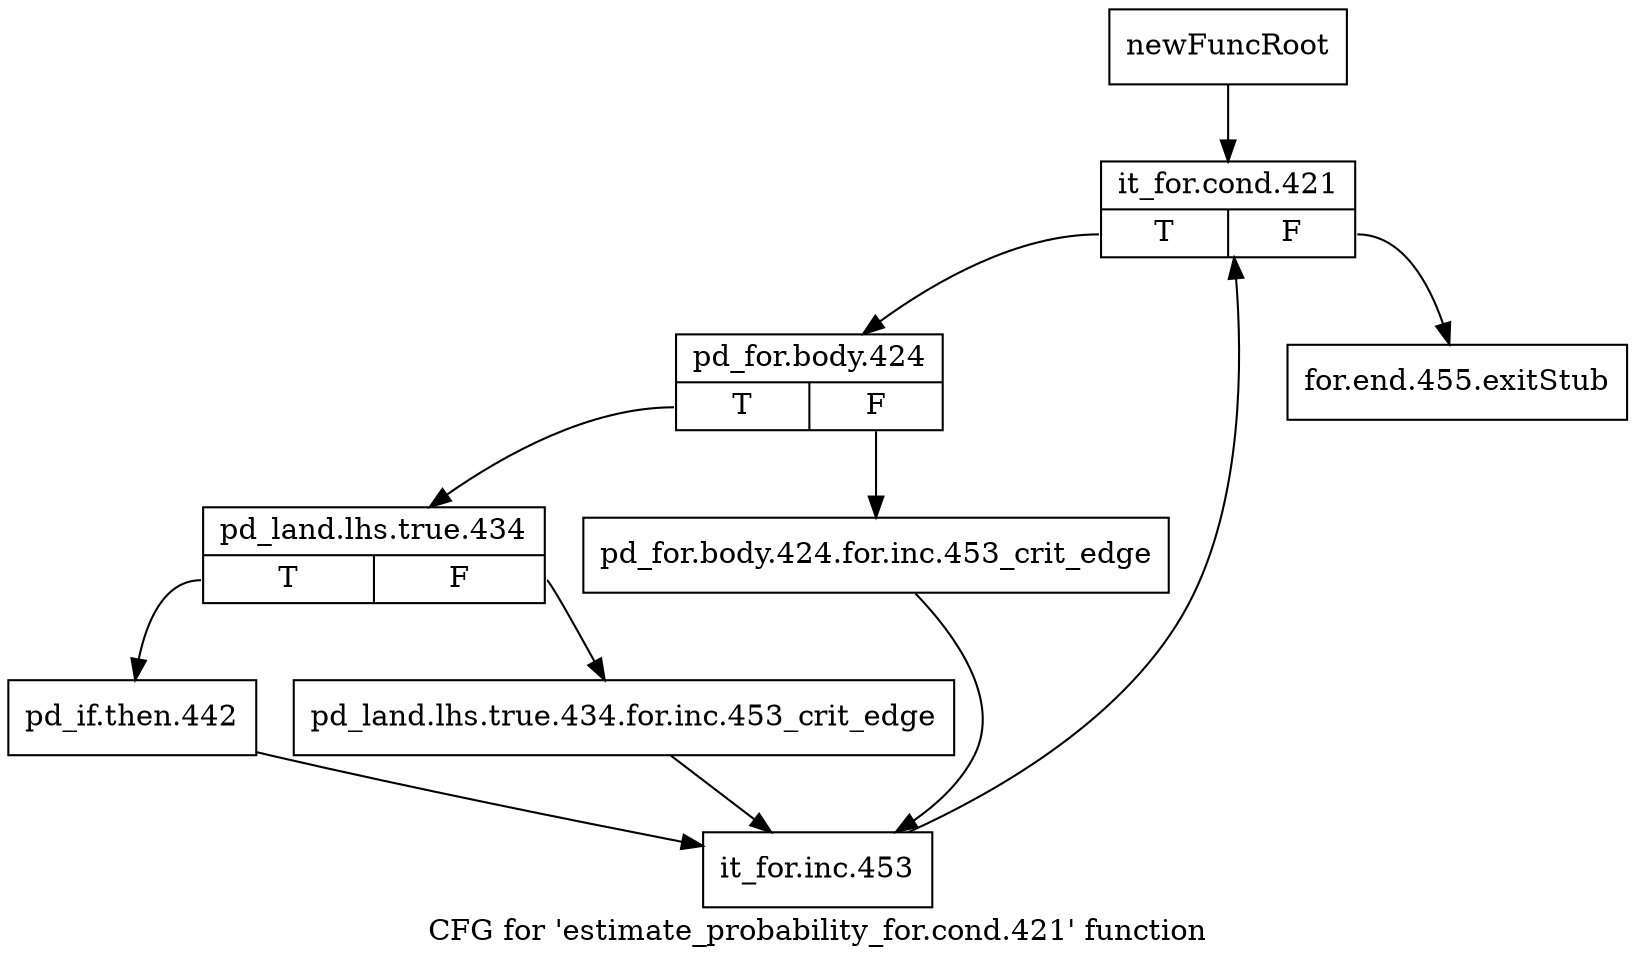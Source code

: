 digraph "CFG for 'estimate_probability_for.cond.421' function" {
	label="CFG for 'estimate_probability_for.cond.421' function";

	Node0xb72f0a0 [shape=record,label="{newFuncRoot}"];
	Node0xb72f0a0 -> Node0xb72f4e0;
	Node0xb72f490 [shape=record,label="{for.end.455.exitStub}"];
	Node0xb72f4e0 [shape=record,label="{it_for.cond.421|{<s0>T|<s1>F}}"];
	Node0xb72f4e0:s0 -> Node0xb72f530;
	Node0xb72f4e0:s1 -> Node0xb72f490;
	Node0xb72f530 [shape=record,label="{pd_for.body.424|{<s0>T|<s1>F}}"];
	Node0xb72f530:s0 -> Node0xb72f5d0;
	Node0xb72f530:s1 -> Node0xb72f580;
	Node0xb72f580 [shape=record,label="{pd_for.body.424.for.inc.453_crit_edge}"];
	Node0xb72f580 -> Node0xb72f6c0;
	Node0xb72f5d0 [shape=record,label="{pd_land.lhs.true.434|{<s0>T|<s1>F}}"];
	Node0xb72f5d0:s0 -> Node0xb72f670;
	Node0xb72f5d0:s1 -> Node0xb72f620;
	Node0xb72f620 [shape=record,label="{pd_land.lhs.true.434.for.inc.453_crit_edge}"];
	Node0xb72f620 -> Node0xb72f6c0;
	Node0xb72f670 [shape=record,label="{pd_if.then.442}"];
	Node0xb72f670 -> Node0xb72f6c0;
	Node0xb72f6c0 [shape=record,label="{it_for.inc.453}"];
	Node0xb72f6c0 -> Node0xb72f4e0;
}
